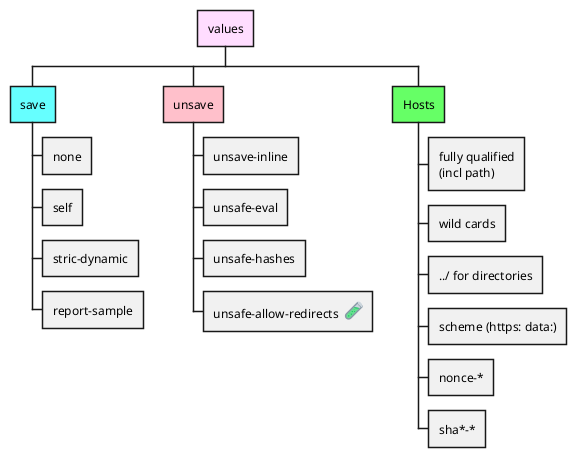 @startwbs CSP-Values
*[#FFDDFF] values
**[#66FFFF] save
*** none
*** self
*** stric-dynamic
*** report-sample
**[#pink] unsave
*** unsave-inline
*** unsafe-eval
*** unsafe-hashes
*** unsafe-allow-redirects  <:test_tube:>
**[#66FF66] Hosts
*** fully qualified\n(incl path)
*** wild cards
*** ../ for directories
*** scheme (https: data:)
*** nonce-*
*** sha*-*
@endwbs